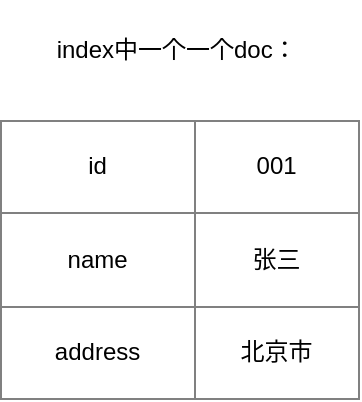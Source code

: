 <mxfile version="10.6.3" type="github"><diagram id="EdRsmpE9v7iIK5KwcLAi" name="Page-1"><mxGraphModel dx="1014" dy="593" grid="1" gridSize="10" guides="1" tooltips="1" connect="1" arrows="1" fold="1" page="1" pageScale="1" pageWidth="827" pageHeight="1169" math="0" shadow="0"><root><mxCell id="0"/><mxCell id="1" parent="0"/><mxCell id="5vl8TcyoDZlngU05jddu-1" value="&lt;table border=&quot;1&quot; width=&quot;100%&quot; style=&quot;width: 100% ; height: 100% ; border-collapse: collapse&quot;&gt;&lt;tbody&gt;&lt;tr&gt;&lt;td align=&quot;center&quot;&gt;id&lt;/td&gt;&lt;td align=&quot;center&quot;&gt;001&lt;/td&gt;&lt;/tr&gt;&lt;tr&gt;&lt;td align=&quot;center&quot;&gt;name&lt;/td&gt;&lt;td align=&quot;center&quot;&gt;张三&lt;/td&gt;&lt;/tr&gt;&lt;tr&gt;&lt;td align=&quot;center&quot;&gt;address&lt;/td&gt;&lt;td align=&quot;center&quot;&gt;北京市&lt;/td&gt;&lt;/tr&gt;&lt;/tbody&gt;&lt;/table&gt;" style="text;html=1;strokeColor=none;fillColor=none;overflow=fill;" parent="1" vertex="1"><mxGeometry x="70" y="200" width="180" height="140" as="geometry"/></mxCell><mxCell id="iaan5-GCsCdalG52EJIX-1" value="index中一个一个doc：&amp;nbsp;" style="text;html=1;strokeColor=none;fillColor=none;align=center;verticalAlign=middle;whiteSpace=wrap;rounded=0;" vertex="1" parent="1"><mxGeometry x="70" y="140" width="180" height="50" as="geometry"/></mxCell></root></mxGraphModel></diagram></mxfile>